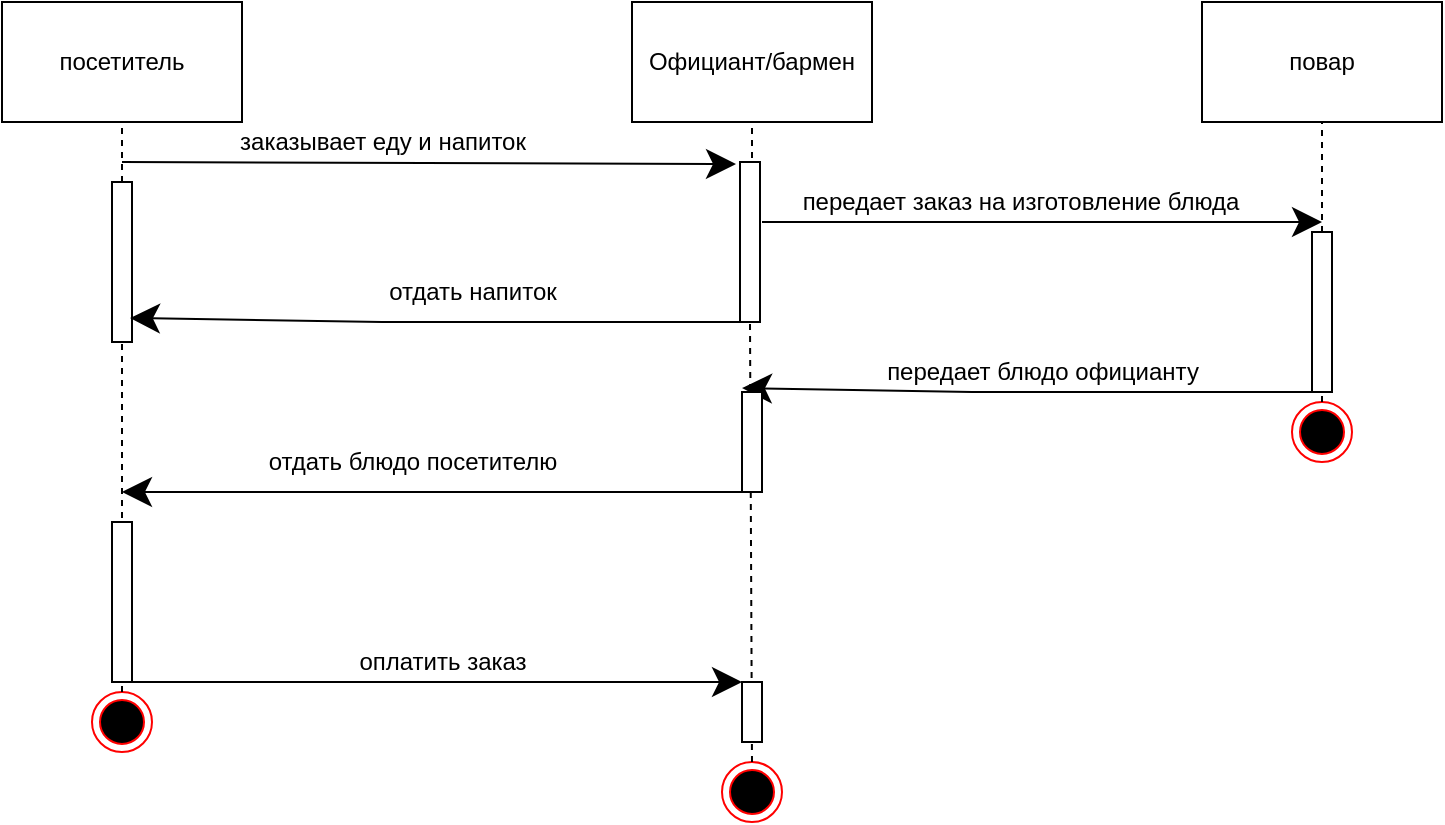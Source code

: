 <mxfile version="20.7.4" type="github">
  <diagram id="OPQfraDK8kIzwdh6b8sF" name="Страница 1">
    <mxGraphModel dx="880" dy="452" grid="1" gridSize="10" guides="1" tooltips="1" connect="1" arrows="1" fold="1" page="1" pageScale="1" pageWidth="827" pageHeight="1169" math="0" shadow="0">
      <root>
        <mxCell id="0" />
        <mxCell id="1" parent="0" />
        <mxCell id="zi3bwyjtD4XyHjBKZgoz-1" value="посетитель" style="rounded=0;whiteSpace=wrap;html=1;" vertex="1" parent="1">
          <mxGeometry x="40" y="80" width="120" height="60" as="geometry" />
        </mxCell>
        <mxCell id="zi3bwyjtD4XyHjBKZgoz-2" value="Официант/бармен" style="rounded=0;whiteSpace=wrap;html=1;" vertex="1" parent="1">
          <mxGeometry x="355" y="80" width="120" height="60" as="geometry" />
        </mxCell>
        <mxCell id="zi3bwyjtD4XyHjBKZgoz-3" value="повар" style="rounded=0;whiteSpace=wrap;html=1;" vertex="1" parent="1">
          <mxGeometry x="640" y="80" width="120" height="60" as="geometry" />
        </mxCell>
        <mxCell id="zi3bwyjtD4XyHjBKZgoz-4" value="" style="endArrow=none;dashed=1;html=1;rounded=0;entryX=0.5;entryY=1;entryDx=0;entryDy=0;startArrow=none;" edge="1" parent="1" source="zi3bwyjtD4XyHjBKZgoz-12" target="zi3bwyjtD4XyHjBKZgoz-1">
          <mxGeometry width="50" height="50" relative="1" as="geometry">
            <mxPoint x="100" y="400" as="sourcePoint" />
            <mxPoint x="440" y="210" as="targetPoint" />
          </mxGeometry>
        </mxCell>
        <mxCell id="zi3bwyjtD4XyHjBKZgoz-5" value="" style="endArrow=none;dashed=1;html=1;rounded=0;entryX=0.5;entryY=1;entryDx=0;entryDy=0;startArrow=none;" edge="1" parent="1" target="zi3bwyjtD4XyHjBKZgoz-2">
          <mxGeometry width="50" height="50" relative="1" as="geometry">
            <mxPoint x="415" y="170" as="sourcePoint" />
            <mxPoint x="339.5" y="140" as="targetPoint" />
          </mxGeometry>
        </mxCell>
        <mxCell id="zi3bwyjtD4XyHjBKZgoz-6" value="" style="endArrow=none;dashed=1;html=1;rounded=0;entryX=0.5;entryY=1;entryDx=0;entryDy=0;exitX=0.5;exitY=0;exitDx=0;exitDy=0;startArrow=none;" edge="1" parent="1" source="zi3bwyjtD4XyHjBKZgoz-24" target="zi3bwyjtD4XyHjBKZgoz-3">
          <mxGeometry width="50" height="50" relative="1" as="geometry">
            <mxPoint x="579.5" y="400" as="sourcePoint" />
            <mxPoint x="579.5" y="140" as="targetPoint" />
          </mxGeometry>
        </mxCell>
        <mxCell id="zi3bwyjtD4XyHjBKZgoz-9" value="" style="ellipse;html=1;shape=endState;fillColor=#000000;strokeColor=#ff0000;" vertex="1" parent="1">
          <mxGeometry x="85" y="425" width="30" height="30" as="geometry" />
        </mxCell>
        <mxCell id="zi3bwyjtD4XyHjBKZgoz-10" value="" style="ellipse;html=1;shape=endState;fillColor=#000000;strokeColor=#ff0000;" vertex="1" parent="1">
          <mxGeometry x="400" y="460" width="30" height="30" as="geometry" />
        </mxCell>
        <mxCell id="zi3bwyjtD4XyHjBKZgoz-11" value="" style="ellipse;html=1;shape=endState;fillColor=#000000;strokeColor=#ff0000;" vertex="1" parent="1">
          <mxGeometry x="685" y="280" width="30" height="30" as="geometry" />
        </mxCell>
        <mxCell id="zi3bwyjtD4XyHjBKZgoz-12" value="" style="html=1;points=[];perimeter=orthogonalPerimeter;" vertex="1" parent="1">
          <mxGeometry x="95" y="170" width="10" height="80" as="geometry" />
        </mxCell>
        <mxCell id="zi3bwyjtD4XyHjBKZgoz-13" value="" style="endArrow=none;dashed=1;html=1;rounded=0;entryX=0.5;entryY=1;entryDx=0;entryDy=0;startArrow=none;" edge="1" parent="1" target="zi3bwyjtD4XyHjBKZgoz-12">
          <mxGeometry width="50" height="50" relative="1" as="geometry">
            <mxPoint x="100" y="380" as="sourcePoint" />
            <mxPoint x="100" y="140" as="targetPoint" />
          </mxGeometry>
        </mxCell>
        <mxCell id="zi3bwyjtD4XyHjBKZgoz-15" value="" style="endArrow=none;dashed=1;html=1;rounded=0;entryX=0.5;entryY=1;entryDx=0;entryDy=0;exitX=0.5;exitY=0;exitDx=0;exitDy=0;startArrow=none;" edge="1" parent="1" source="zi3bwyjtD4XyHjBKZgoz-31">
          <mxGeometry width="50" height="50" relative="1" as="geometry">
            <mxPoint x="100" y="400" as="sourcePoint" />
            <mxPoint x="100" y="370" as="targetPoint" />
          </mxGeometry>
        </mxCell>
        <mxCell id="zi3bwyjtD4XyHjBKZgoz-16" value="" style="endArrow=classic;endFill=1;endSize=12;html=1;rounded=0;entryX=-0.2;entryY=0.013;entryDx=0;entryDy=0;entryPerimeter=0;" edge="1" parent="1" target="zi3bwyjtD4XyHjBKZgoz-21">
          <mxGeometry width="160" relative="1" as="geometry">
            <mxPoint x="100" y="160" as="sourcePoint" />
            <mxPoint x="420" y="160" as="targetPoint" />
          </mxGeometry>
        </mxCell>
        <mxCell id="zi3bwyjtD4XyHjBKZgoz-17" value="заказывает еду и напиток" style="text;html=1;align=center;verticalAlign=middle;resizable=0;points=[];autosize=1;strokeColor=none;fillColor=none;" vertex="1" parent="1">
          <mxGeometry x="145" y="135" width="170" height="30" as="geometry" />
        </mxCell>
        <mxCell id="zi3bwyjtD4XyHjBKZgoz-18" value="" style="endArrow=classic;endFill=1;endSize=12;html=1;rounded=0;" edge="1" parent="1">
          <mxGeometry width="160" relative="1" as="geometry">
            <mxPoint x="420" y="190" as="sourcePoint" />
            <mxPoint x="700" y="190" as="targetPoint" />
          </mxGeometry>
        </mxCell>
        <mxCell id="zi3bwyjtD4XyHjBKZgoz-19" value="" style="endArrow=classic;endFill=1;endSize=12;html=1;rounded=0;entryX=0.9;entryY=0.85;entryDx=0;entryDy=0;entryPerimeter=0;" edge="1" parent="1" target="zi3bwyjtD4XyHjBKZgoz-12">
          <mxGeometry width="160" relative="1" as="geometry">
            <mxPoint x="410" y="240" as="sourcePoint" />
            <mxPoint x="570" y="240" as="targetPoint" />
            <Array as="points">
              <mxPoint x="230" y="240" />
            </Array>
          </mxGeometry>
        </mxCell>
        <mxCell id="zi3bwyjtD4XyHjBKZgoz-20" value="отдать напиток" style="text;html=1;align=center;verticalAlign=middle;resizable=0;points=[];autosize=1;strokeColor=none;fillColor=none;" vertex="1" parent="1">
          <mxGeometry x="220" y="210" width="110" height="30" as="geometry" />
        </mxCell>
        <mxCell id="zi3bwyjtD4XyHjBKZgoz-21" value="" style="html=1;points=[];perimeter=orthogonalPerimeter;" vertex="1" parent="1">
          <mxGeometry x="409" y="160" width="10" height="80" as="geometry" />
        </mxCell>
        <mxCell id="zi3bwyjtD4XyHjBKZgoz-22" value="" style="endArrow=none;dashed=1;html=1;rounded=0;entryX=0.5;entryY=1;entryDx=0;entryDy=0;exitX=0.5;exitY=0;exitDx=0;exitDy=0;" edge="1" parent="1" source="zi3bwyjtD4XyHjBKZgoz-10" target="zi3bwyjtD4XyHjBKZgoz-21">
          <mxGeometry width="50" height="50" relative="1" as="geometry">
            <mxPoint x="414" y="400" as="sourcePoint" />
            <mxPoint x="415" y="140" as="targetPoint" />
          </mxGeometry>
        </mxCell>
        <mxCell id="zi3bwyjtD4XyHjBKZgoz-23" value="передает заказ на изготовление блюда" style="text;html=1;align=center;verticalAlign=middle;resizable=0;points=[];autosize=1;strokeColor=none;fillColor=none;" vertex="1" parent="1">
          <mxGeometry x="429" y="165" width="240" height="30" as="geometry" />
        </mxCell>
        <mxCell id="zi3bwyjtD4XyHjBKZgoz-24" value="" style="html=1;points=[];perimeter=orthogonalPerimeter;" vertex="1" parent="1">
          <mxGeometry x="695" y="195" width="10" height="80" as="geometry" />
        </mxCell>
        <mxCell id="zi3bwyjtD4XyHjBKZgoz-25" value="" style="endArrow=none;dashed=1;html=1;rounded=0;entryX=0.5;entryY=1;entryDx=0;entryDy=0;exitX=0.5;exitY=0;exitDx=0;exitDy=0;" edge="1" parent="1" source="zi3bwyjtD4XyHjBKZgoz-11" target="zi3bwyjtD4XyHjBKZgoz-24">
          <mxGeometry width="50" height="50" relative="1" as="geometry">
            <mxPoint x="700" y="390" as="sourcePoint" />
            <mxPoint x="700" y="140" as="targetPoint" />
          </mxGeometry>
        </mxCell>
        <mxCell id="zi3bwyjtD4XyHjBKZgoz-26" value="" style="endArrow=classic;endFill=1;endSize=12;html=1;rounded=0;" edge="1" parent="1">
          <mxGeometry width="160" relative="1" as="geometry">
            <mxPoint x="705" y="275" as="sourcePoint" />
            <mxPoint x="410" y="273" as="targetPoint" />
            <Array as="points">
              <mxPoint x="525" y="275" />
            </Array>
          </mxGeometry>
        </mxCell>
        <mxCell id="zi3bwyjtD4XyHjBKZgoz-27" value="передает блюдо официанту" style="text;html=1;align=center;verticalAlign=middle;resizable=0;points=[];autosize=1;strokeColor=none;fillColor=none;" vertex="1" parent="1">
          <mxGeometry x="470" y="250" width="180" height="30" as="geometry" />
        </mxCell>
        <mxCell id="zi3bwyjtD4XyHjBKZgoz-28" value="" style="html=1;points=[];perimeter=orthogonalPerimeter;" vertex="1" parent="1">
          <mxGeometry x="410" y="275" width="10" height="50" as="geometry" />
        </mxCell>
        <mxCell id="zi3bwyjtD4XyHjBKZgoz-29" value="" style="endArrow=classic;endFill=1;endSize=12;html=1;rounded=0;" edge="1" parent="1">
          <mxGeometry width="160" relative="1" as="geometry">
            <mxPoint x="411" y="325" as="sourcePoint" />
            <mxPoint x="100" y="325" as="targetPoint" />
            <Array as="points">
              <mxPoint x="231" y="325" />
            </Array>
          </mxGeometry>
        </mxCell>
        <mxCell id="zi3bwyjtD4XyHjBKZgoz-30" value="отдать блюдо посетителю" style="text;html=1;align=center;verticalAlign=middle;resizable=0;points=[];autosize=1;strokeColor=none;fillColor=none;" vertex="1" parent="1">
          <mxGeometry x="160" y="295" width="170" height="30" as="geometry" />
        </mxCell>
        <mxCell id="zi3bwyjtD4XyHjBKZgoz-31" value="" style="html=1;points=[];perimeter=orthogonalPerimeter;" vertex="1" parent="1">
          <mxGeometry x="95" y="340" width="10" height="80" as="geometry" />
        </mxCell>
        <mxCell id="zi3bwyjtD4XyHjBKZgoz-32" value="" style="endArrow=none;dashed=1;html=1;rounded=0;entryX=0.5;entryY=1;entryDx=0;entryDy=0;exitX=0.5;exitY=0;exitDx=0;exitDy=0;" edge="1" parent="1" source="zi3bwyjtD4XyHjBKZgoz-9" target="zi3bwyjtD4XyHjBKZgoz-31">
          <mxGeometry width="50" height="50" relative="1" as="geometry">
            <mxPoint x="100" y="400" as="sourcePoint" />
            <mxPoint x="100" y="370" as="targetPoint" />
          </mxGeometry>
        </mxCell>
        <mxCell id="zi3bwyjtD4XyHjBKZgoz-34" value="" style="endArrow=classic;endFill=1;endSize=12;html=1;rounded=0;" edge="1" parent="1">
          <mxGeometry width="160" relative="1" as="geometry">
            <mxPoint x="105" y="420" as="sourcePoint" />
            <mxPoint x="410" y="420" as="targetPoint" />
          </mxGeometry>
        </mxCell>
        <mxCell id="zi3bwyjtD4XyHjBKZgoz-35" value="оплатить заказ" style="text;html=1;align=center;verticalAlign=middle;resizable=0;points=[];autosize=1;strokeColor=none;fillColor=none;" vertex="1" parent="1">
          <mxGeometry x="205" y="395" width="110" height="30" as="geometry" />
        </mxCell>
        <mxCell id="zi3bwyjtD4XyHjBKZgoz-36" value="" style="html=1;points=[];perimeter=orthogonalPerimeter;" vertex="1" parent="1">
          <mxGeometry x="410" y="420" width="10" height="30" as="geometry" />
        </mxCell>
      </root>
    </mxGraphModel>
  </diagram>
</mxfile>
